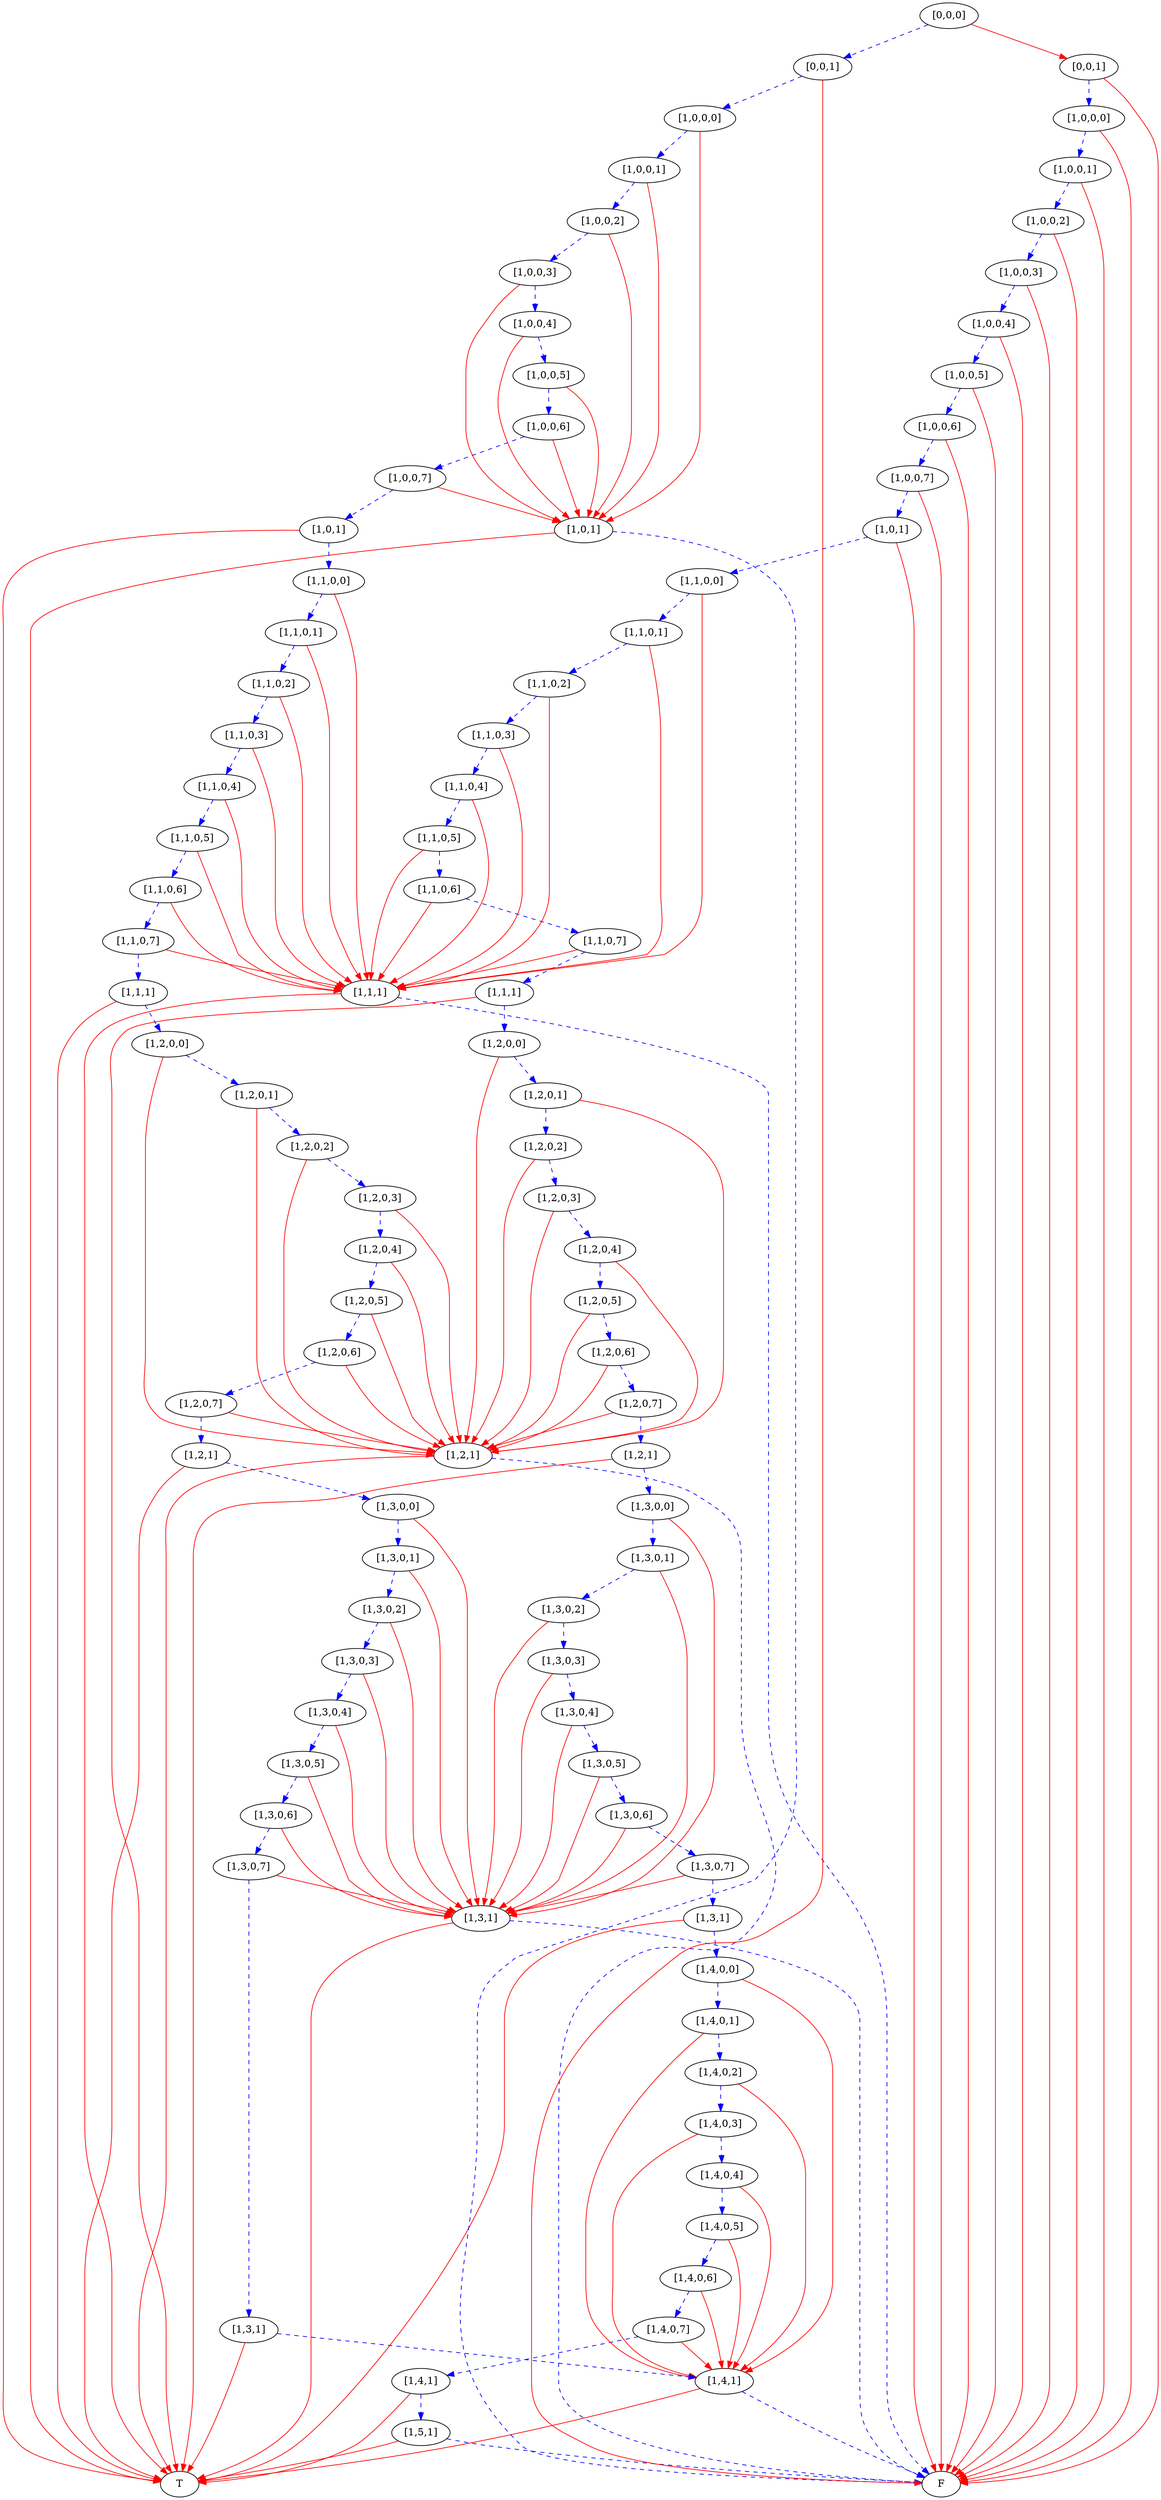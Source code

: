 digraph {
    1 [label=F];
    2 [label=T];
    3 [label="[1,1,1]"];
    4 [label="[1,2,1]"];
    5 [label="[1,3,1]"];
    6 [label="[1,4,1]"];
    7 [label="[1,5,1]"];
    8 [label="[1,4,1]"];
    9 [label="[1,4,0,7]"];
    10 [label="[1,4,0,6]"];
    11 [label="[1,4,0,5]"];
    12 [label="[1,4,0,4]"];
    13 [label="[1,4,0,3]"];
    14 [label="[1,4,0,2]"];
    15 [label="[1,4,0,1]"];
    16 [label="[1,4,0,0]"];
    17 [label="[1,3,1]"];
    18 [label="[1,3,0,7]"];
    19 [label="[1,3,0,6]"];
    20 [label="[1,3,0,5]"];
    21 [label="[1,3,0,4]"];
    22 [label="[1,3,0,3]"];
    23 [label="[1,3,0,2]"];
    24 [label="[1,3,0,1]"];
    25 [label="[1,3,0,0]"];
    26 [label="[1,2,1]"];
    27 [label="[1,2,0,7]"];
    28 [label="[1,2,0,6]"];
    29 [label="[1,2,0,5]"];
    30 [label="[1,2,0,4]"];
    31 [label="[1,2,0,3]"];
    32 [label="[1,2,0,2]"];
    33 [label="[1,2,0,1]"];
    34 [label="[1,2,0,0]"];
    35 [label="[1,1,1]"];
    36 [label="[1,1,0,7]"];
    37 [label="[1,1,0,6]"];
    38 [label="[1,1,0,5]"];
    39 [label="[1,1,0,4]"];
    40 [label="[1,1,0,3]"];
    41 [label="[1,1,0,2]"];
    42 [label="[1,1,0,1]"];
    43 [label="[1,1,0,0]"];
    44 [label="[1,0,1]"];
    45 [label="[1,0,0,7]"];
    46 [label="[1,0,0,6]"];
    47 [label="[1,0,0,5]"];
    48 [label="[1,0,0,4]"];
    49 [label="[1,0,0,3]"];
    50 [label="[1,0,0,2]"];
    51 [label="[1,0,0,1]"];
    52 [label="[1,0,0,0]"];
    53 [label="[0,0,1]"];
    54 [label="[1,0,1]"];
    55 [label="[1,3,1]"];
    56 [label="[1,3,0,7]"];
    57 [label="[1,3,0,6]"];
    58 [label="[1,3,0,5]"];
    59 [label="[1,3,0,4]"];
    60 [label="[1,3,0,3]"];
    61 [label="[1,3,0,2]"];
    62 [label="[1,3,0,1]"];
    63 [label="[1,3,0,0]"];
    64 [label="[1,2,1]"];
    65 [label="[1,2,0,7]"];
    66 [label="[1,2,0,6]"];
    67 [label="[1,2,0,5]"];
    68 [label="[1,2,0,4]"];
    69 [label="[1,2,0,3]"];
    70 [label="[1,2,0,2]"];
    71 [label="[1,2,0,1]"];
    72 [label="[1,2,0,0]"];
    73 [label="[1,1,1]"];
    74 [label="[1,1,0,7]"];
    75 [label="[1,1,0,6]"];
    76 [label="[1,1,0,5]"];
    77 [label="[1,1,0,4]"];
    78 [label="[1,1,0,3]"];
    79 [label="[1,1,0,2]"];
    80 [label="[1,1,0,1]"];
    81 [label="[1,1,0,0]"];
    82 [label="[1,0,1]"];
    83 [label="[1,0,0,7]"];
    84 [label="[1,0,0,6]"];
    85 [label="[1,0,0,5]"];
    86 [label="[1,0,0,4]"];
    87 [label="[1,0,0,3]"];
    88 [label="[1,0,0,2]"];
    89 [label="[1,0,0,1]"];
    90 [label="[1,0,0,0]"];
    91 [label="[0,0,1]"];
    92 [label="[0,0,0]"];
    3 -> 1 [style=dashed
           ,color=blue];
    3 -> 2 [color=red];
    4 -> 1 [style=dashed
           ,color=blue];
    4 -> 2 [color=red];
    5 -> 1 [style=dashed
           ,color=blue];
    5 -> 2 [color=red];
    6 -> 1 [style=dashed
           ,color=blue];
    6 -> 2 [color=red];
    7 -> 1 [style=dashed
           ,color=blue];
    7 -> 2 [color=red];
    8 -> 7 [style=dashed
           ,color=blue];
    8 -> 2 [color=red];
    9 -> 6 [color=red];
    9 -> 8 [style=dashed
           ,color=blue];
    10 -> 6 [color=red];
    10 -> 9 [style=dashed
            ,color=blue];
    11 -> 6 [color=red];
    11 -> 10 [style=dashed
             ,color=blue];
    12 -> 6 [color=red];
    12 -> 11 [style=dashed
             ,color=blue];
    13 -> 6 [color=red];
    13 -> 12 [style=dashed
             ,color=blue];
    14 -> 6 [color=red];
    14 -> 13 [style=dashed
             ,color=blue];
    15 -> 6 [color=red];
    15 -> 14 [style=dashed
             ,color=blue];
    16 -> 6 [color=red];
    16 -> 15 [style=dashed
             ,color=blue];
    17 -> 16 [style=dashed
             ,color=blue];
    17 -> 2 [color=red];
    18 -> 5 [color=red];
    18 -> 17 [style=dashed
             ,color=blue];
    19 -> 5 [color=red];
    19 -> 18 [style=dashed
             ,color=blue];
    20 -> 5 [color=red];
    20 -> 19 [style=dashed
             ,color=blue];
    21 -> 5 [color=red];
    21 -> 20 [style=dashed
             ,color=blue];
    22 -> 5 [color=red];
    22 -> 21 [style=dashed
             ,color=blue];
    23 -> 5 [color=red];
    23 -> 22 [style=dashed
             ,color=blue];
    24 -> 5 [color=red];
    24 -> 23 [style=dashed
             ,color=blue];
    25 -> 5 [color=red];
    25 -> 24 [style=dashed
             ,color=blue];
    26 -> 25 [style=dashed
             ,color=blue];
    26 -> 2 [color=red];
    27 -> 4 [color=red];
    27 -> 26 [style=dashed
             ,color=blue];
    28 -> 4 [color=red];
    28 -> 27 [style=dashed
             ,color=blue];
    29 -> 4 [color=red];
    29 -> 28 [style=dashed
             ,color=blue];
    30 -> 4 [color=red];
    30 -> 29 [style=dashed
             ,color=blue];
    31 -> 4 [color=red];
    31 -> 30 [style=dashed
             ,color=blue];
    32 -> 4 [color=red];
    32 -> 31 [style=dashed
             ,color=blue];
    33 -> 4 [color=red];
    33 -> 32 [style=dashed
             ,color=blue];
    34 -> 4 [color=red];
    34 -> 33 [style=dashed
             ,color=blue];
    35 -> 34 [style=dashed
             ,color=blue];
    35 -> 2 [color=red];
    36 -> 3 [color=red];
    36 -> 35 [style=dashed
             ,color=blue];
    37 -> 3 [color=red];
    37 -> 36 [style=dashed
             ,color=blue];
    38 -> 3 [color=red];
    38 -> 37 [style=dashed
             ,color=blue];
    39 -> 3 [color=red];
    39 -> 38 [style=dashed
             ,color=blue];
    40 -> 3 [color=red];
    40 -> 39 [style=dashed
             ,color=blue];
    41 -> 3 [color=red];
    41 -> 40 [style=dashed
             ,color=blue];
    42 -> 3 [color=red];
    42 -> 41 [style=dashed
             ,color=blue];
    43 -> 3 [color=red];
    43 -> 42 [style=dashed
             ,color=blue];
    44 -> 43 [style=dashed
             ,color=blue];
    44 -> 1 [color=red];
    45 -> 44 [style=dashed
             ,color=blue];
    45 -> 1 [color=red];
    46 -> 45 [style=dashed
             ,color=blue];
    46 -> 1 [color=red];
    47 -> 46 [style=dashed
             ,color=blue];
    47 -> 1 [color=red];
    48 -> 47 [style=dashed
             ,color=blue];
    48 -> 1 [color=red];
    49 -> 48 [style=dashed
             ,color=blue];
    49 -> 1 [color=red];
    50 -> 49 [style=dashed
             ,color=blue];
    50 -> 1 [color=red];
    51 -> 50 [style=dashed
             ,color=blue];
    51 -> 1 [color=red];
    52 -> 51 [style=dashed
             ,color=blue];
    52 -> 1 [color=red];
    53 -> 52 [style=dashed
             ,color=blue];
    53 -> 1 [color=red];
    54 -> 1 [style=dashed
            ,color=blue];
    54 -> 2 [color=red];
    55 -> 6 [style=dashed
            ,color=blue];
    55 -> 2 [color=red];
    56 -> 5 [color=red];
    56 -> 55 [style=dashed
             ,color=blue];
    57 -> 5 [color=red];
    57 -> 56 [style=dashed
             ,color=blue];
    58 -> 5 [color=red];
    58 -> 57 [style=dashed
             ,color=blue];
    59 -> 5 [color=red];
    59 -> 58 [style=dashed
             ,color=blue];
    60 -> 5 [color=red];
    60 -> 59 [style=dashed
             ,color=blue];
    61 -> 5 [color=red];
    61 -> 60 [style=dashed
             ,color=blue];
    62 -> 5 [color=red];
    62 -> 61 [style=dashed
             ,color=blue];
    63 -> 5 [color=red];
    63 -> 62 [style=dashed
             ,color=blue];
    64 -> 63 [style=dashed
             ,color=blue];
    64 -> 2 [color=red];
    65 -> 4 [color=red];
    65 -> 64 [style=dashed
             ,color=blue];
    66 -> 4 [color=red];
    66 -> 65 [style=dashed
             ,color=blue];
    67 -> 4 [color=red];
    67 -> 66 [style=dashed
             ,color=blue];
    68 -> 4 [color=red];
    68 -> 67 [style=dashed
             ,color=blue];
    69 -> 4 [color=red];
    69 -> 68 [style=dashed
             ,color=blue];
    70 -> 4 [color=red];
    70 -> 69 [style=dashed
             ,color=blue];
    71 -> 4 [color=red];
    71 -> 70 [style=dashed
             ,color=blue];
    72 -> 4 [color=red];
    72 -> 71 [style=dashed
             ,color=blue];
    73 -> 72 [style=dashed
             ,color=blue];
    73 -> 2 [color=red];
    74 -> 3 [color=red];
    74 -> 73 [style=dashed
             ,color=blue];
    75 -> 3 [color=red];
    75 -> 74 [style=dashed
             ,color=blue];
    76 -> 3 [color=red];
    76 -> 75 [style=dashed
             ,color=blue];
    77 -> 3 [color=red];
    77 -> 76 [style=dashed
             ,color=blue];
    78 -> 3 [color=red];
    78 -> 77 [style=dashed
             ,color=blue];
    79 -> 3 [color=red];
    79 -> 78 [style=dashed
             ,color=blue];
    80 -> 3 [color=red];
    80 -> 79 [style=dashed
             ,color=blue];
    81 -> 3 [color=red];
    81 -> 80 [style=dashed
             ,color=blue];
    82 -> 81 [style=dashed
             ,color=blue];
    82 -> 2 [color=red];
    83 -> 54 [color=red];
    83 -> 82 [style=dashed
             ,color=blue];
    84 -> 54 [color=red];
    84 -> 83 [style=dashed
             ,color=blue];
    85 -> 54 [color=red];
    85 -> 84 [style=dashed
             ,color=blue];
    86 -> 54 [color=red];
    86 -> 85 [style=dashed
             ,color=blue];
    87 -> 54 [color=red];
    87 -> 86 [style=dashed
             ,color=blue];
    88 -> 54 [color=red];
    88 -> 87 [style=dashed
             ,color=blue];
    89 -> 54 [color=red];
    89 -> 88 [style=dashed
             ,color=blue];
    90 -> 54 [color=red];
    90 -> 89 [style=dashed
             ,color=blue];
    91 -> 90 [style=dashed
             ,color=blue];
    91 -> 1 [color=red];
    92 -> 53 [color=red];
    92 -> 91 [style=dashed
             ,color=blue];
}